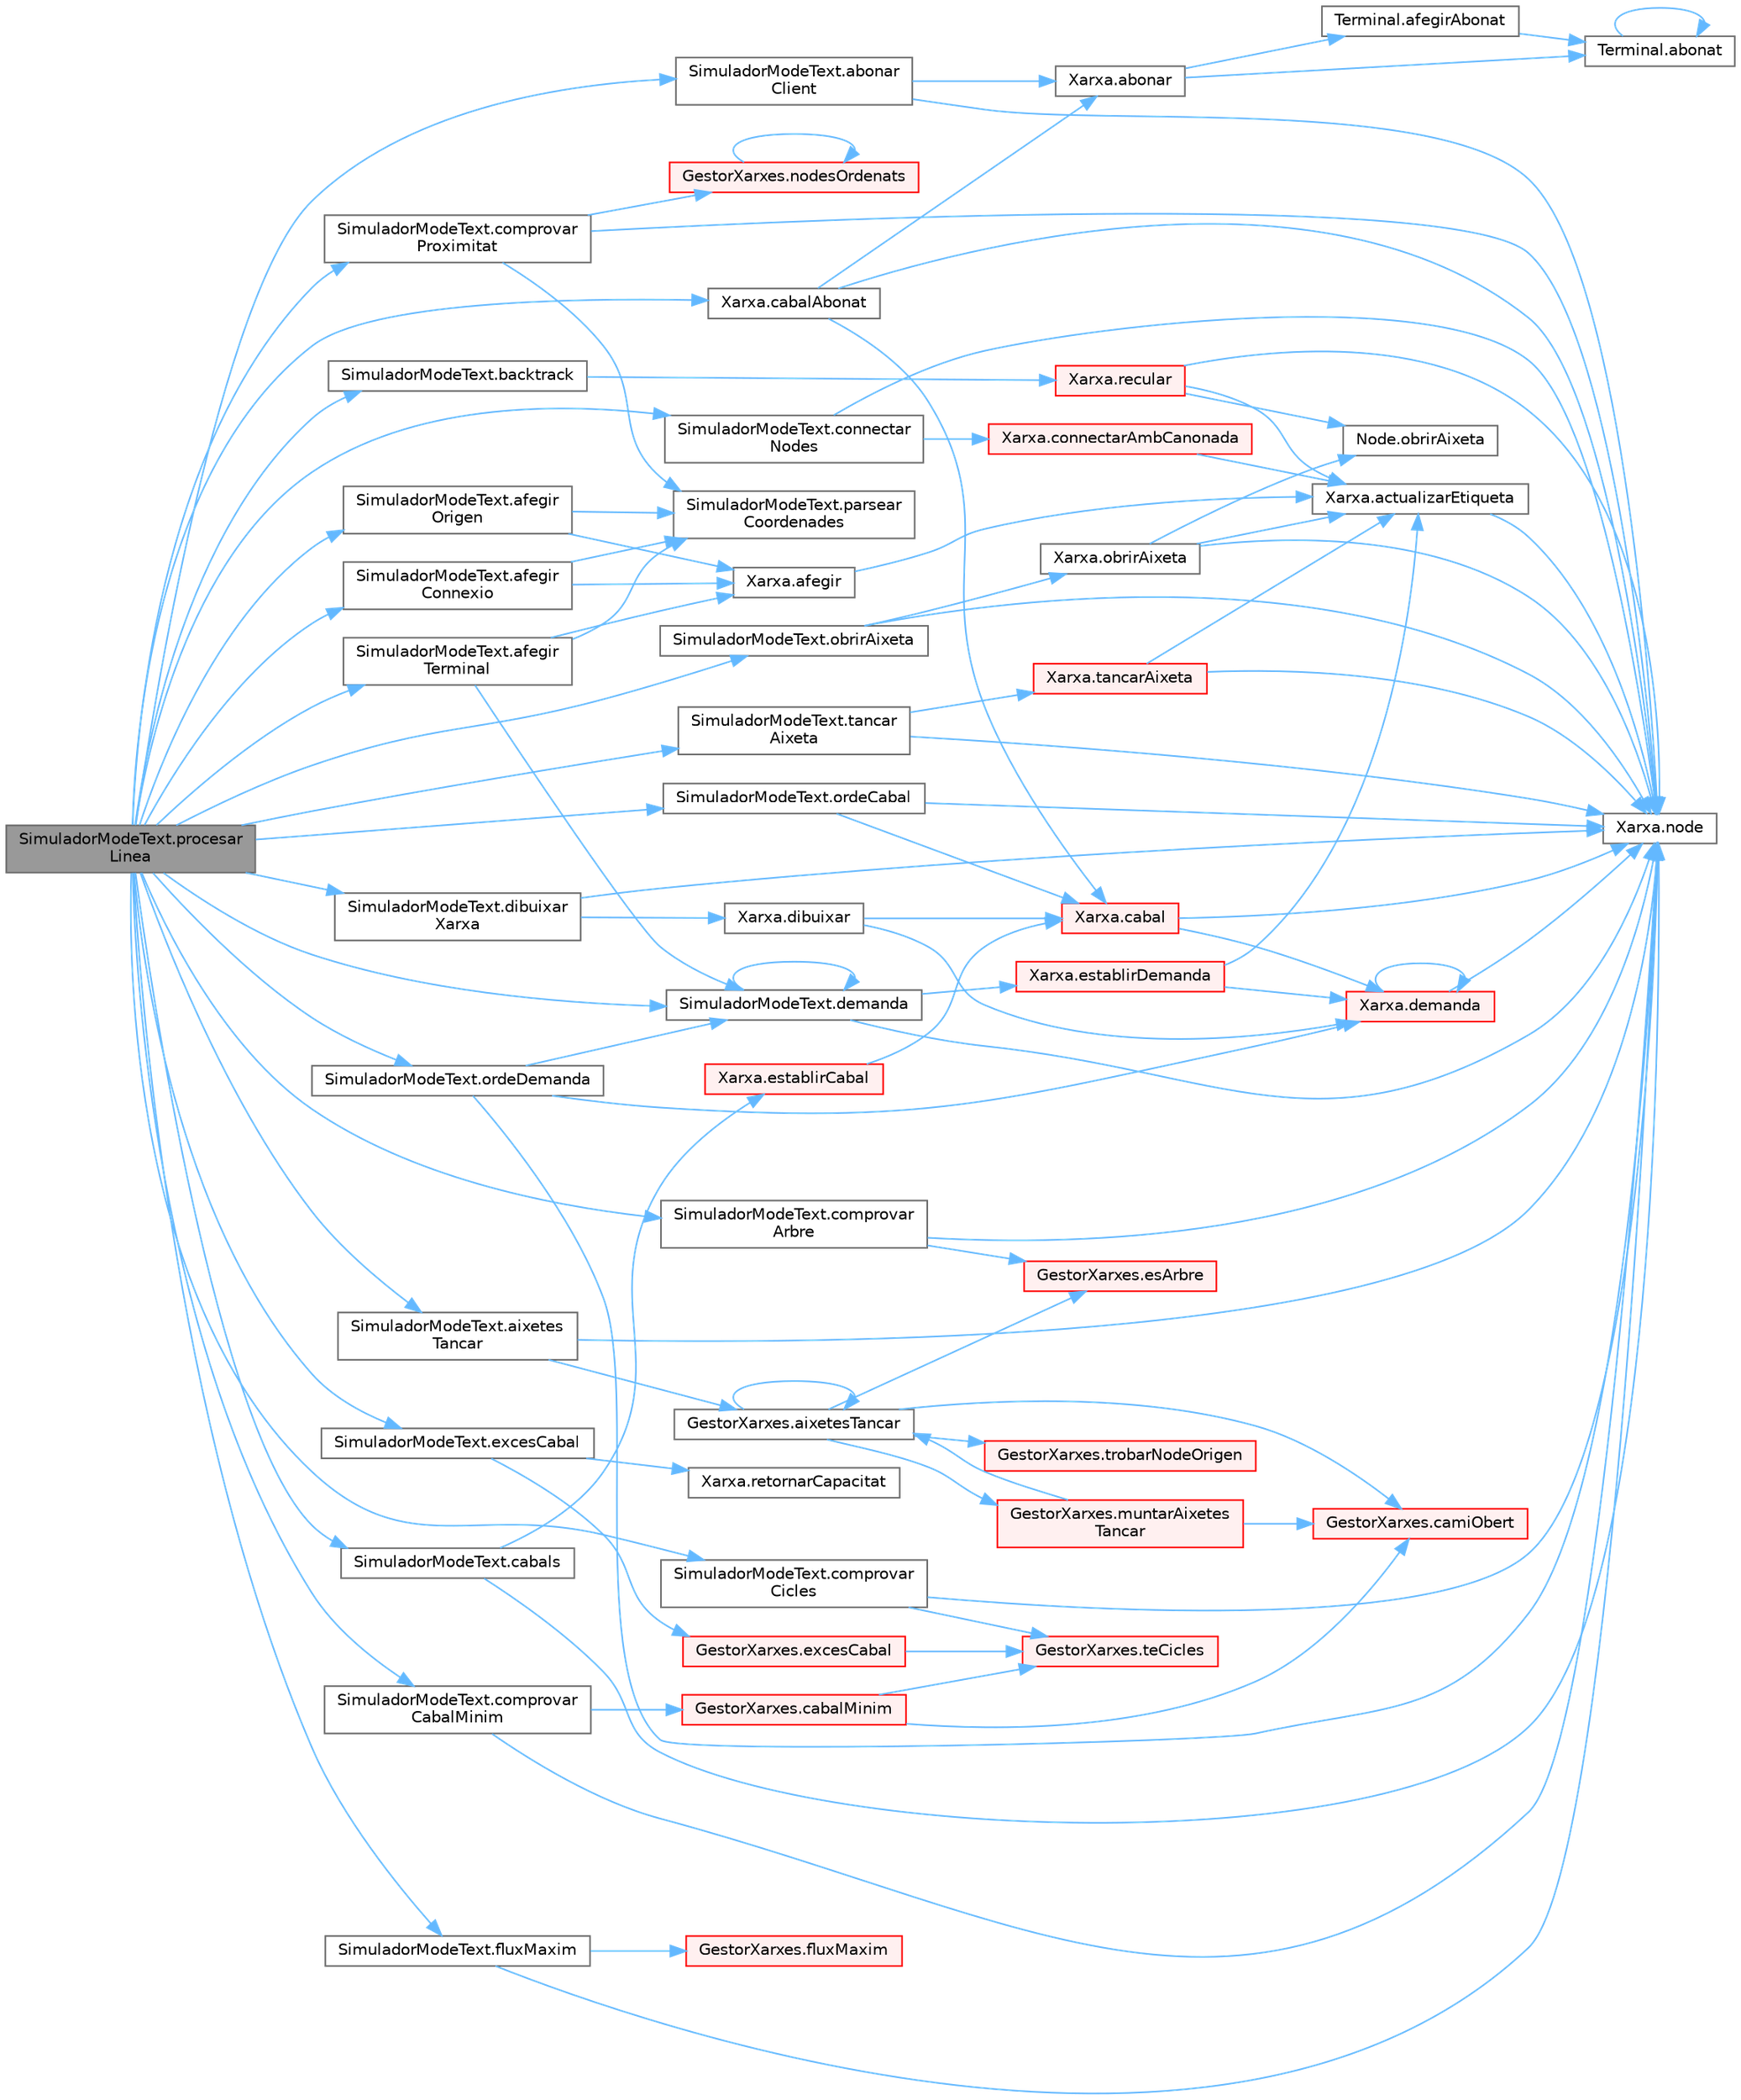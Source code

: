 digraph "SimuladorModeText.procesarLinea"
{
 // LATEX_PDF_SIZE
  bgcolor="transparent";
  edge [fontname=Helvetica,fontsize=10,labelfontname=Helvetica,labelfontsize=10];
  node [fontname=Helvetica,fontsize=10,shape=box,height=0.2,width=0.4];
  rankdir="LR";
  Node1 [id="Node000001",label="SimuladorModeText.procesar\lLinea",height=0.2,width=0.4,color="gray40", fillcolor="grey60", style="filled", fontcolor="black",tooltip=" "];
  Node1 -> Node2 [id="edge1_Node000001_Node000002",color="steelblue1",style="solid",tooltip=" "];
  Node2 [id="Node000002",label="SimuladorModeText.abonar\lClient",height=0.2,width=0.4,color="grey40", fillcolor="white", style="filled",URL="$class_simulador_mode_text.html#a5de4fe8baa096f1e42dd998119cedb3e",tooltip="Abona un client a un terminal."];
  Node2 -> Node3 [id="edge2_Node000002_Node000003",color="steelblue1",style="solid",tooltip=" "];
  Node3 [id="Node000003",label="Xarxa.abonar",height=0.2,width=0.4,color="grey40", fillcolor="white", style="filled",URL="$class_xarxa.html#a475ba8fae1253e89038a40facf6e3a37",tooltip="Abona un cliente a un terminal."];
  Node3 -> Node4 [id="edge3_Node000003_Node000004",color="steelblue1",style="solid",tooltip=" "];
  Node4 [id="Node000004",label="Terminal.abonat",height=0.2,width=0.4,color="grey40", fillcolor="white", style="filled",URL="$class_terminal.html#a6b278660845b0e75c8cf979580b99ddd",tooltip="Diu si un abonat és abonat del terminal."];
  Node4 -> Node4 [id="edge4_Node000004_Node000004",color="steelblue1",style="solid",tooltip=" "];
  Node3 -> Node5 [id="edge5_Node000003_Node000005",color="steelblue1",style="solid",tooltip=" "];
  Node5 [id="Node000005",label="Terminal.afegirAbonat",height=0.2,width=0.4,color="grey40", fillcolor="white", style="filled",URL="$class_terminal.html#ab80f1821d6bdc4c890f10f8439a825b9",tooltip="Afegeix un abonat al conjunt d'abonats del terminal."];
  Node5 -> Node4 [id="edge6_Node000005_Node000004",color="steelblue1",style="solid",tooltip=" "];
  Node2 -> Node6 [id="edge7_Node000002_Node000006",color="steelblue1",style="solid",tooltip=" "];
  Node6 [id="Node000006",label="Xarxa.node",height=0.2,width=0.4,color="grey40", fillcolor="white", style="filled",URL="$class_xarxa.html#a5f4cb1e91855800352838cbaa0b4ef1e",tooltip="Retorna el node de la xarxa amb l'identificador donat."];
  Node1 -> Node7 [id="edge8_Node000001_Node000007",color="steelblue1",style="solid",tooltip=" "];
  Node7 [id="Node000007",label="SimuladorModeText.afegir\lConnexio",height=0.2,width=0.4,color="grey40", fillcolor="white", style="filled",URL="$class_simulador_mode_text.html#a1b7e6992e2ee07a2ea8e0cc306049ba2",tooltip="Afegeix una connexió a la xarxa."];
  Node7 -> Node8 [id="edge9_Node000007_Node000008",color="steelblue1",style="solid",tooltip=" "];
  Node8 [id="Node000008",label="Xarxa.afegir",height=0.2,width=0.4,color="grey40", fillcolor="white", style="filled",URL="$class_xarxa.html#ad1d4b91e851fdfd8d1621543b7d5c01e",tooltip="Afegeix un node d'origen a la xarxa."];
  Node8 -> Node9 [id="edge10_Node000008_Node000009",color="steelblue1",style="solid",tooltip=" "];
  Node9 [id="Node000009",label="Xarxa.actualizarEtiqueta",height=0.2,width=0.4,color="grey40", fillcolor="white", style="filled",URL="$class_xarxa.html#afba3535b69b59b5e74e6a2a5b2c000a2",tooltip="Actualitza l'etiqueta d'un node amb el seu estat actual."];
  Node9 -> Node6 [id="edge11_Node000009_Node000006",color="steelblue1",style="solid",tooltip=" "];
  Node7 -> Node10 [id="edge12_Node000007_Node000010",color="steelblue1",style="solid",tooltip=" "];
  Node10 [id="Node000010",label="SimuladorModeText.parsear\lCoordenades",height=0.2,width=0.4,color="grey40", fillcolor="white", style="filled",URL="$class_simulador_mode_text.html#a237dd00801639c016293b4b264a68d32",tooltip="Parsea una cadena de texto para convertirla en coordenades."];
  Node1 -> Node11 [id="edge13_Node000001_Node000011",color="steelblue1",style="solid",tooltip=" "];
  Node11 [id="Node000011",label="SimuladorModeText.afegir\lOrigen",height=0.2,width=0.4,color="grey40", fillcolor="white", style="filled",URL="$class_simulador_mode_text.html#a48a9b93566c58d81fb4b42579a81ccd7",tooltip="Afegeix un origen a la xarxa."];
  Node11 -> Node8 [id="edge14_Node000011_Node000008",color="steelblue1",style="solid",tooltip=" "];
  Node11 -> Node10 [id="edge15_Node000011_Node000010",color="steelblue1",style="solid",tooltip=" "];
  Node1 -> Node12 [id="edge16_Node000001_Node000012",color="steelblue1",style="solid",tooltip=" "];
  Node12 [id="Node000012",label="SimuladorModeText.afegir\lTerminal",height=0.2,width=0.4,color="grey40", fillcolor="white", style="filled",URL="$class_simulador_mode_text.html#a0c84e281d492ecd2b4e0d3a25f06becb",tooltip="Afegeix un terminal a la xarxa."];
  Node12 -> Node8 [id="edge17_Node000012_Node000008",color="steelblue1",style="solid",tooltip=" "];
  Node12 -> Node13 [id="edge18_Node000012_Node000013",color="steelblue1",style="solid",tooltip=" "];
  Node13 [id="Node000013",label="SimuladorModeText.demanda",height=0.2,width=0.4,color="grey40", fillcolor="white", style="filled",URL="$class_simulador_mode_text.html#aeafd4af3db5d6e3739010aba0fee2a2d",tooltip="Estableix la demanda d'un node terminal."];
  Node13 -> Node13 [id="edge19_Node000013_Node000013",color="steelblue1",style="solid",tooltip=" "];
  Node13 -> Node14 [id="edge20_Node000013_Node000014",color="steelblue1",style="solid",tooltip=" "];
  Node14 [id="Node000014",label="Xarxa.establirDemanda",height=0.2,width=0.4,color="red", fillcolor="#FFF0F0", style="filled",URL="$class_xarxa.html#a3ec71c5575218566f9f71416407191be",tooltip="Estableix la demanda d'un node terminal."];
  Node14 -> Node9 [id="edge21_Node000014_Node000009",color="steelblue1",style="solid",tooltip=" "];
  Node14 -> Node15 [id="edge22_Node000014_Node000015",color="steelblue1",style="solid",tooltip=" "];
  Node15 [id="Node000015",label="Xarxa.demanda",height=0.2,width=0.4,color="red", fillcolor="#FFF0F0", style="filled",URL="$class_xarxa.html#a7e87de2ff5ec20a0fcdb9c9f2ba9961a",tooltip="Obté la demanda teòrica d'un node."];
  Node15 -> Node15 [id="edge23_Node000015_Node000015",color="steelblue1",style="solid",tooltip=" "];
  Node15 -> Node6 [id="edge24_Node000015_Node000006",color="steelblue1",style="solid",tooltip=" "];
  Node13 -> Node6 [id="edge25_Node000013_Node000006",color="steelblue1",style="solid",tooltip=" "];
  Node12 -> Node10 [id="edge26_Node000012_Node000010",color="steelblue1",style="solid",tooltip=" "];
  Node1 -> Node22 [id="edge27_Node000001_Node000022",color="steelblue1",style="solid",tooltip=" "];
  Node22 [id="Node000022",label="SimuladorModeText.aixetes\lTancar",height=0.2,width=0.4,color="grey40", fillcolor="white", style="filled",URL="$class_simulador_mode_text.html#a867d4f6ca55ba64761b76db6d8e005db",tooltip="Determina les aixetes que s'han de tancar per a complir amb les condicions donades."];
  Node22 -> Node23 [id="edge28_Node000022_Node000023",color="steelblue1",style="solid",tooltip=" "];
  Node23 [id="Node000023",label="GestorXarxes.aixetesTancar",height=0.2,width=0.4,color="grey40", fillcolor="white", style="filled",URL="$class_gestor_xarxes.html#a5d6fe471dda06994d2c930216efb5ad4",tooltip="Retorna un conjunt de nodes que representen les aixetes a tancar."];
  Node23 -> Node23 [id="edge29_Node000023_Node000023",color="steelblue1",style="solid",tooltip=" "];
  Node23 -> Node24 [id="edge30_Node000023_Node000024",color="steelblue1",style="solid",tooltip=" "];
  Node24 [id="Node000024",label="GestorXarxes.camiObert",height=0.2,width=0.4,color="red", fillcolor="#FFF0F0", style="filled",URL="$class_gestor_xarxes.html#a07cc5cab59ad664784b9c420d41cad54",tooltip="Retorna un conjunt de nodes que representen el camí des del nodeInici fins a qualsevol node d'origen ..."];
  Node23 -> Node26 [id="edge31_Node000023_Node000026",color="steelblue1",style="solid",tooltip=" "];
  Node26 [id="Node000026",label="GestorXarxes.esArbre",height=0.2,width=0.4,color="red", fillcolor="#FFF0F0", style="filled",URL="$class_gestor_xarxes.html#aef6c5c914fde2624b680c0cc1775a403",tooltip="Comprova si la component connexa de la xarxa x que conté nodeOrigen és un arbre."];
  Node23 -> Node27 [id="edge32_Node000023_Node000027",color="steelblue1",style="solid",tooltip=" "];
  Node27 [id="Node000027",label="GestorXarxes.muntarAixetes\lTancar",height=0.2,width=0.4,color="red", fillcolor="#FFF0F0", style="filled",URL="$class_gestor_xarxes.html#a16e8e774e128f449e60ee36db77eab30",tooltip="Omple el conjunt de nodes que representen les aixetes a tancar."];
  Node27 -> Node23 [id="edge33_Node000027_Node000023",color="steelblue1",style="solid",tooltip=" "];
  Node27 -> Node24 [id="edge34_Node000027_Node000024",color="steelblue1",style="solid",tooltip=" "];
  Node23 -> Node30 [id="edge35_Node000023_Node000030",color="steelblue1",style="solid",tooltip=" "];
  Node30 [id="Node000030",label="GestorXarxes.trobarNodeOrigen",height=0.2,width=0.4,color="red", fillcolor="#FFF0F0", style="filled",URL="$class_gestor_xarxes.html#a1161f2a6546f7237ae78ca3a200adabe",tooltip="Troba el node origen dins la xarxa x."];
  Node22 -> Node6 [id="edge36_Node000022_Node000006",color="steelblue1",style="solid",tooltip=" "];
  Node1 -> Node31 [id="edge37_Node000001_Node000031",color="steelblue1",style="solid",tooltip=" "];
  Node31 [id="Node000031",label="SimuladorModeText.backtrack",height=0.2,width=0.4,color="grey40", fillcolor="white", style="filled",URL="$class_simulador_mode_text.html#a41f9a304cada6d87d0b5c7bc29a21c35",tooltip="Retrocedeix un cert nombre de passos en les operacions realitzades."];
  Node31 -> Node32 [id="edge38_Node000031_Node000032",color="steelblue1",style="solid",tooltip=" "];
  Node32 [id="Node000032",label="Xarxa.recular",height=0.2,width=0.4,color="red", fillcolor="#FFF0F0", style="filled",URL="$class_xarxa.html#a1162fd976e1518879fb145d8bb9fb338",tooltip="Desfer un nombre de passos en la seqüència d'operacions realitzades d'obrir i tancar vàlvules."];
  Node32 -> Node9 [id="edge39_Node000032_Node000009",color="steelblue1",style="solid",tooltip=" "];
  Node32 -> Node6 [id="edge40_Node000032_Node000006",color="steelblue1",style="solid",tooltip=" "];
  Node32 -> Node33 [id="edge41_Node000032_Node000033",color="steelblue1",style="solid",tooltip=" "];
  Node33 [id="Node000033",label="Node.obrirAixeta",height=0.2,width=0.4,color="grey40", fillcolor="white", style="filled",URL="$class_node.html#a57bc099cbc8c17d8ca51421e28fcd52a",tooltip="Obre l'aixeta del node."];
  Node1 -> Node35 [id="edge42_Node000001_Node000035",color="steelblue1",style="solid",tooltip=" "];
  Node35 [id="Node000035",label="Xarxa.cabalAbonat",height=0.2,width=0.4,color="grey40", fillcolor="white", style="filled",URL="$class_xarxa.html#af96338a999076f2e1f553344fe876eb7",tooltip="Obtiene el caudal actual del punto de abastecimiento de un cliente."];
  Node35 -> Node3 [id="edge43_Node000035_Node000003",color="steelblue1",style="solid",tooltip=" "];
  Node35 -> Node36 [id="edge44_Node000035_Node000036",color="steelblue1",style="solid",tooltip=" "];
  Node36 [id="Node000036",label="Xarxa.cabal",height=0.2,width=0.4,color="red", fillcolor="#FFF0F0", style="filled",URL="$class_xarxa.html#aec89ce83e0daa107099e97d1ad2f92b8",tooltip="Calcula la demanda teòrica al node segons la configuració actual de la xarxa."];
  Node36 -> Node15 [id="edge45_Node000036_Node000015",color="steelblue1",style="solid",tooltip=" "];
  Node36 -> Node6 [id="edge46_Node000036_Node000006",color="steelblue1",style="solid",tooltip=" "];
  Node35 -> Node6 [id="edge47_Node000035_Node000006",color="steelblue1",style="solid",tooltip=" "];
  Node1 -> Node38 [id="edge48_Node000001_Node000038",color="steelblue1",style="solid",tooltip=" "];
  Node38 [id="Node000038",label="SimuladorModeText.cabals",height=0.2,width=0.4,color="grey40", fillcolor="white", style="filled",URL="$class_simulador_mode_text.html#aa25f6e1ae83722e736a799f143ece827",tooltip="Estableix el cabal d'un node origen."];
  Node38 -> Node39 [id="edge49_Node000038_Node000039",color="steelblue1",style="solid",tooltip=" "];
  Node39 [id="Node000039",label="Xarxa.establirCabal",height=0.2,width=0.4,color="red", fillcolor="#FFF0F0", style="filled",URL="$class_xarxa.html#af97bed7e986eb497a15edb3a30e31825",tooltip="Estableix el cabal d'un node d'origen."];
  Node39 -> Node36 [id="edge50_Node000039_Node000036",color="steelblue1",style="solid",tooltip=" "];
  Node38 -> Node6 [id="edge51_Node000038_Node000006",color="steelblue1",style="solid",tooltip=" "];
  Node1 -> Node41 [id="edge52_Node000001_Node000041",color="steelblue1",style="solid",tooltip=" "];
  Node41 [id="Node000041",label="SimuladorModeText.comprovar\lArbre",height=0.2,width=0.4,color="grey40", fillcolor="white", style="filled",URL="$class_simulador_mode_text.html#a73a250b1680ee4d52a93c6bea8d30761",tooltip="Comprova si un node és un arbre."];
  Node41 -> Node26 [id="edge53_Node000041_Node000026",color="steelblue1",style="solid",tooltip=" "];
  Node41 -> Node6 [id="edge54_Node000041_Node000006",color="steelblue1",style="solid",tooltip=" "];
  Node1 -> Node42 [id="edge55_Node000001_Node000042",color="steelblue1",style="solid",tooltip=" "];
  Node42 [id="Node000042",label="SimuladorModeText.comprovar\lCabalMinim",height=0.2,width=0.4,color="grey40", fillcolor="white", style="filled",URL="$class_simulador_mode_text.html#a4e86b377d5bca7241720db53bfa596c6",tooltip="Comprova el cabal mínim d'un node."];
  Node42 -> Node43 [id="edge56_Node000042_Node000043",color="steelblue1",style="solid",tooltip=" "];
  Node43 [id="Node000043",label="GestorXarxes.cabalMinim",height=0.2,width=0.4,color="red", fillcolor="#FFF0F0", style="filled",URL="$class_gestor_xarxes.html#ad6c1adeced5adf43b6ac8be94abf68a0",tooltip="Retorna el cabal mínim que hauria d'haver entre tots els nodes d'origen de la component connexa de la..."];
  Node43 -> Node24 [id="edge57_Node000043_Node000024",color="steelblue1",style="solid",tooltip=" "];
  Node43 -> Node44 [id="edge58_Node000043_Node000044",color="steelblue1",style="solid",tooltip=" "];
  Node44 [id="Node000044",label="GestorXarxes.teCicles",height=0.2,width=0.4,color="red", fillcolor="#FFF0F0", style="filled",URL="$class_gestor_xarxes.html#a39316968d57c8f20f6b09d2c0c209b0b",tooltip="Comprova si la xarxa x que conté nodeOrigen té cicles."];
  Node42 -> Node6 [id="edge59_Node000042_Node000006",color="steelblue1",style="solid",tooltip=" "];
  Node1 -> Node46 [id="edge60_Node000001_Node000046",color="steelblue1",style="solid",tooltip=" "];
  Node46 [id="Node000046",label="SimuladorModeText.comprovar\lCicles",height=0.2,width=0.4,color="grey40", fillcolor="white", style="filled",URL="$class_simulador_mode_text.html#aeb68364d68ab3b097986c1a512f275f9",tooltip="Comprova si un node té cicles."];
  Node46 -> Node6 [id="edge61_Node000046_Node000006",color="steelblue1",style="solid",tooltip=" "];
  Node46 -> Node44 [id="edge62_Node000046_Node000044",color="steelblue1",style="solid",tooltip=" "];
  Node1 -> Node47 [id="edge63_Node000001_Node000047",color="steelblue1",style="solid",tooltip=" "];
  Node47 [id="Node000047",label="SimuladorModeText.comprovar\lProximitat",height=0.2,width=0.4,color="grey40", fillcolor="white", style="filled",URL="$class_simulador_mode_text.html#a8f8187e9996c0082f993823d673a3c09",tooltip="Comprova la proximitat de nodes a unes coordenades especificades."];
  Node47 -> Node6 [id="edge64_Node000047_Node000006",color="steelblue1",style="solid",tooltip=" "];
  Node47 -> Node48 [id="edge65_Node000047_Node000048",color="steelblue1",style="solid",tooltip=" "];
  Node48 [id="Node000048",label="GestorXarxes.nodesOrdenats",height=0.2,width=0.4,color="red", fillcolor="#FFF0F0", style="filled",URL="$class_gestor_xarxes.html#a52c5dc0b39546aa4d3b12701e78e2a75",tooltip="Retorna una llista de nodes ordenats segons les seves coordenades."];
  Node48 -> Node48 [id="edge66_Node000048_Node000048",color="steelblue1",style="solid",tooltip=" "];
  Node47 -> Node10 [id="edge67_Node000047_Node000010",color="steelblue1",style="solid",tooltip=" "];
  Node1 -> Node50 [id="edge68_Node000001_Node000050",color="steelblue1",style="solid",tooltip=" "];
  Node50 [id="Node000050",label="SimuladorModeText.connectar\lNodes",height=0.2,width=0.4,color="grey40", fillcolor="white", style="filled",URL="$class_simulador_mode_text.html#ad024d86782ee8276ede3b3be73917dee",tooltip="Connecta dos nodes amb una canonada."];
  Node50 -> Node51 [id="edge69_Node000050_Node000051",color="steelblue1",style="solid",tooltip=" "];
  Node51 [id="Node000051",label="Xarxa.connectarAmbCanonada",height=0.2,width=0.4,color="red", fillcolor="#FFF0F0", style="filled",URL="$class_xarxa.html#a7445d7f3071626b3165c3d74d7213023",tooltip="Connecta dos nodes amb una canonada de capacitat donada."];
  Node51 -> Node9 [id="edge70_Node000051_Node000009",color="steelblue1",style="solid",tooltip=" "];
  Node50 -> Node6 [id="edge71_Node000050_Node000006",color="steelblue1",style="solid",tooltip=" "];
  Node1 -> Node13 [id="edge72_Node000001_Node000013",color="steelblue1",style="solid",tooltip=" "];
  Node1 -> Node54 [id="edge73_Node000001_Node000054",color="steelblue1",style="solid",tooltip=" "];
  Node54 [id="Node000054",label="SimuladorModeText.dibuixar\lXarxa",height=0.2,width=0.4,color="grey40", fillcolor="white", style="filled",URL="$class_simulador_mode_text.html#a11d6710bddae748a9200b0d146472605",tooltip=" "];
  Node54 -> Node55 [id="edge74_Node000054_Node000055",color="steelblue1",style="solid",tooltip=" "];
  Node55 [id="Node000055",label="Xarxa.dibuixar",height=0.2,width=0.4,color="grey40", fillcolor="white", style="filled",URL="$class_xarxa.html#a644452390beb298a9a47f5e074c9a353",tooltip=" "];
  Node55 -> Node36 [id="edge75_Node000055_Node000036",color="steelblue1",style="solid",tooltip=" "];
  Node55 -> Node15 [id="edge76_Node000055_Node000015",color="steelblue1",style="solid",tooltip=" "];
  Node54 -> Node6 [id="edge77_Node000054_Node000006",color="steelblue1",style="solid",tooltip=" "];
  Node1 -> Node56 [id="edge78_Node000001_Node000056",color="steelblue1",style="solid",tooltip=" "];
  Node56 [id="Node000056",label="SimuladorModeText.excesCabal",height=0.2,width=0.4,color="grey40", fillcolor="white", style="filled",URL="$class_simulador_mode_text.html#afafbb2f01f00433858f1315810262284",tooltip="Determina les canonades amb excés de cabal."];
  Node56 -> Node57 [id="edge79_Node000056_Node000057",color="steelblue1",style="solid",tooltip=" "];
  Node57 [id="Node000057",label="GestorXarxes.excesCabal",height=0.2,width=0.4,color="red", fillcolor="#FFF0F0", style="filled",URL="$class_gestor_xarxes.html#ae7846f185b8b2ec2c8e7210146256c44",tooltip="Retorna el subconjunt de canonades de cjtCanonades tals que, si es satisfés la demanda de tots els no..."];
  Node57 -> Node44 [id="edge80_Node000057_Node000044",color="steelblue1",style="solid",tooltip=" "];
  Node56 -> Node68 [id="edge81_Node000056_Node000068",color="steelblue1",style="solid",tooltip=" "];
  Node68 [id="Node000068",label="Xarxa.retornarCapacitat",height=0.2,width=0.4,color="grey40", fillcolor="white", style="filled",URL="$class_xarxa.html#aa4790253624bb2e189a85d2c9a277350",tooltip="Retorna la canonada amb la capacitat corresponent a l'identificador donat."];
  Node1 -> Node69 [id="edge82_Node000001_Node000069",color="steelblue1",style="solid",tooltip=" "];
  Node69 [id="Node000069",label="SimuladorModeText.fluxMaxim",height=0.2,width=0.4,color="grey40", fillcolor="white", style="filled",URL="$class_simulador_mode_text.html#a2184f347d4be64eee2bf5e7477acb235",tooltip="Calcula el flux màxim d'un node origen."];
  Node69 -> Node70 [id="edge83_Node000069_Node000070",color="steelblue1",style="solid",tooltip=" "];
  Node70 [id="Node000070",label="GestorXarxes.fluxMaxim",height=0.2,width=0.4,color="red", fillcolor="#FFF0F0", style="filled",URL="$class_gestor_xarxes.html#a06132634b519e01136ad0f55d2664e93",tooltip="Dibuixa el flux màxim que pot circular per la xarxa x, tenint en compte la capacitat de les canonades..."];
  Node69 -> Node6 [id="edge84_Node000069_Node000006",color="steelblue1",style="solid",tooltip=" "];
  Node1 -> Node80 [id="edge85_Node000001_Node000080",color="steelblue1",style="solid",tooltip=" "];
  Node80 [id="Node000080",label="SimuladorModeText.obrirAixeta",height=0.2,width=0.4,color="grey40", fillcolor="white", style="filled",URL="$class_simulador_mode_text.html#abe97097ea7bc03a61e2d2d54c3ff5dda",tooltip="Obre l'aixeta d'un node."];
  Node80 -> Node6 [id="edge86_Node000080_Node000006",color="steelblue1",style="solid",tooltip=" "];
  Node80 -> Node81 [id="edge87_Node000080_Node000081",color="steelblue1",style="solid",tooltip=" "];
  Node81 [id="Node000081",label="Xarxa.obrirAixeta",height=0.2,width=0.4,color="grey40", fillcolor="white", style="filled",URL="$class_xarxa.html#ab8438c178c024a7b51f367e242c7d032",tooltip="Abre la válvula de un nodo."];
  Node81 -> Node9 [id="edge88_Node000081_Node000009",color="steelblue1",style="solid",tooltip=" "];
  Node81 -> Node6 [id="edge89_Node000081_Node000006",color="steelblue1",style="solid",tooltip=" "];
  Node81 -> Node33 [id="edge90_Node000081_Node000033",color="steelblue1",style="solid",tooltip=" "];
  Node1 -> Node82 [id="edge91_Node000001_Node000082",color="steelblue1",style="solid",tooltip=" "];
  Node82 [id="Node000082",label="SimuladorModeText.ordeCabal",height=0.2,width=0.4,color="grey40", fillcolor="white", style="filled",URL="$class_simulador_mode_text.html#abb1ad801f9e7c77af87140ba46299e72",tooltip="Retorna el cabal d'un origen."];
  Node82 -> Node36 [id="edge92_Node000082_Node000036",color="steelblue1",style="solid",tooltip=" "];
  Node82 -> Node6 [id="edge93_Node000082_Node000006",color="steelblue1",style="solid",tooltip=" "];
  Node1 -> Node83 [id="edge94_Node000001_Node000083",color="steelblue1",style="solid",tooltip=" "];
  Node83 [id="Node000083",label="SimuladorModeText.ordeDemanda",height=0.2,width=0.4,color="grey40", fillcolor="white", style="filled",URL="$class_simulador_mode_text.html#a56ceb725005d8a1ef9e76f0cd99344cc",tooltip="Retorna la demanda d'un client."];
  Node83 -> Node15 [id="edge95_Node000083_Node000015",color="steelblue1",style="solid",tooltip=" "];
  Node83 -> Node13 [id="edge96_Node000083_Node000013",color="steelblue1",style="solid",tooltip=" "];
  Node83 -> Node6 [id="edge97_Node000083_Node000006",color="steelblue1",style="solid",tooltip=" "];
  Node1 -> Node84 [id="edge98_Node000001_Node000084",color="steelblue1",style="solid",tooltip=" "];
  Node84 [id="Node000084",label="SimuladorModeText.tancar\lAixeta",height=0.2,width=0.4,color="grey40", fillcolor="white", style="filled",URL="$class_simulador_mode_text.html#a9effd54a4f80cd2d332a5018115757e3",tooltip="Tanca l'aixeta d'un node."];
  Node84 -> Node6 [id="edge99_Node000084_Node000006",color="steelblue1",style="solid",tooltip=" "];
  Node84 -> Node85 [id="edge100_Node000084_Node000085",color="steelblue1",style="solid",tooltip=" "];
  Node85 [id="Node000085",label="Xarxa.tancarAixeta",height=0.2,width=0.4,color="red", fillcolor="#FFF0F0", style="filled",URL="$class_xarxa.html#af261f245abc981f7398a3f1216ddcedf",tooltip="Cierra la válvula de un nodo."];
  Node85 -> Node9 [id="edge101_Node000085_Node000009",color="steelblue1",style="solid",tooltip=" "];
  Node85 -> Node6 [id="edge102_Node000085_Node000006",color="steelblue1",style="solid",tooltip=" "];
}
